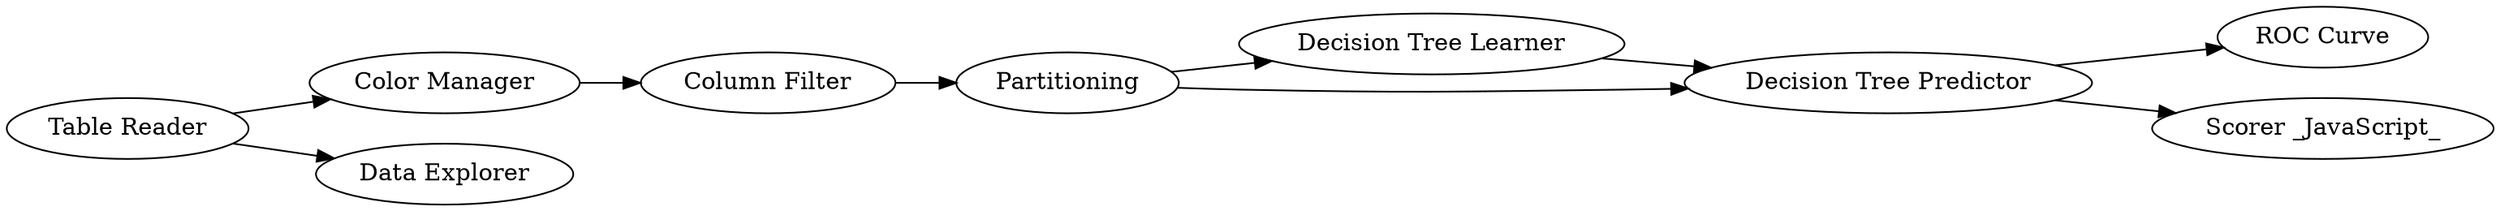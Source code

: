 digraph {
	7 -> 3
	5 -> 4
	3 -> 5
	5 -> 6
	1 -> 2
	1 -> 7
	6 -> 9
	4 -> 6
	6 -> 8
	5 [label=Partitioning]
	1 [label="Table Reader"]
	7 [label="Color Manager"]
	9 [label="ROC Curve"]
	4 [label="Decision Tree Learner"]
	6 [label="Decision Tree Predictor"]
	8 [label="Scorer _JavaScript_"]
	3 [label="Column Filter"]
	2 [label="Data Explorer"]
	rankdir=LR
}
